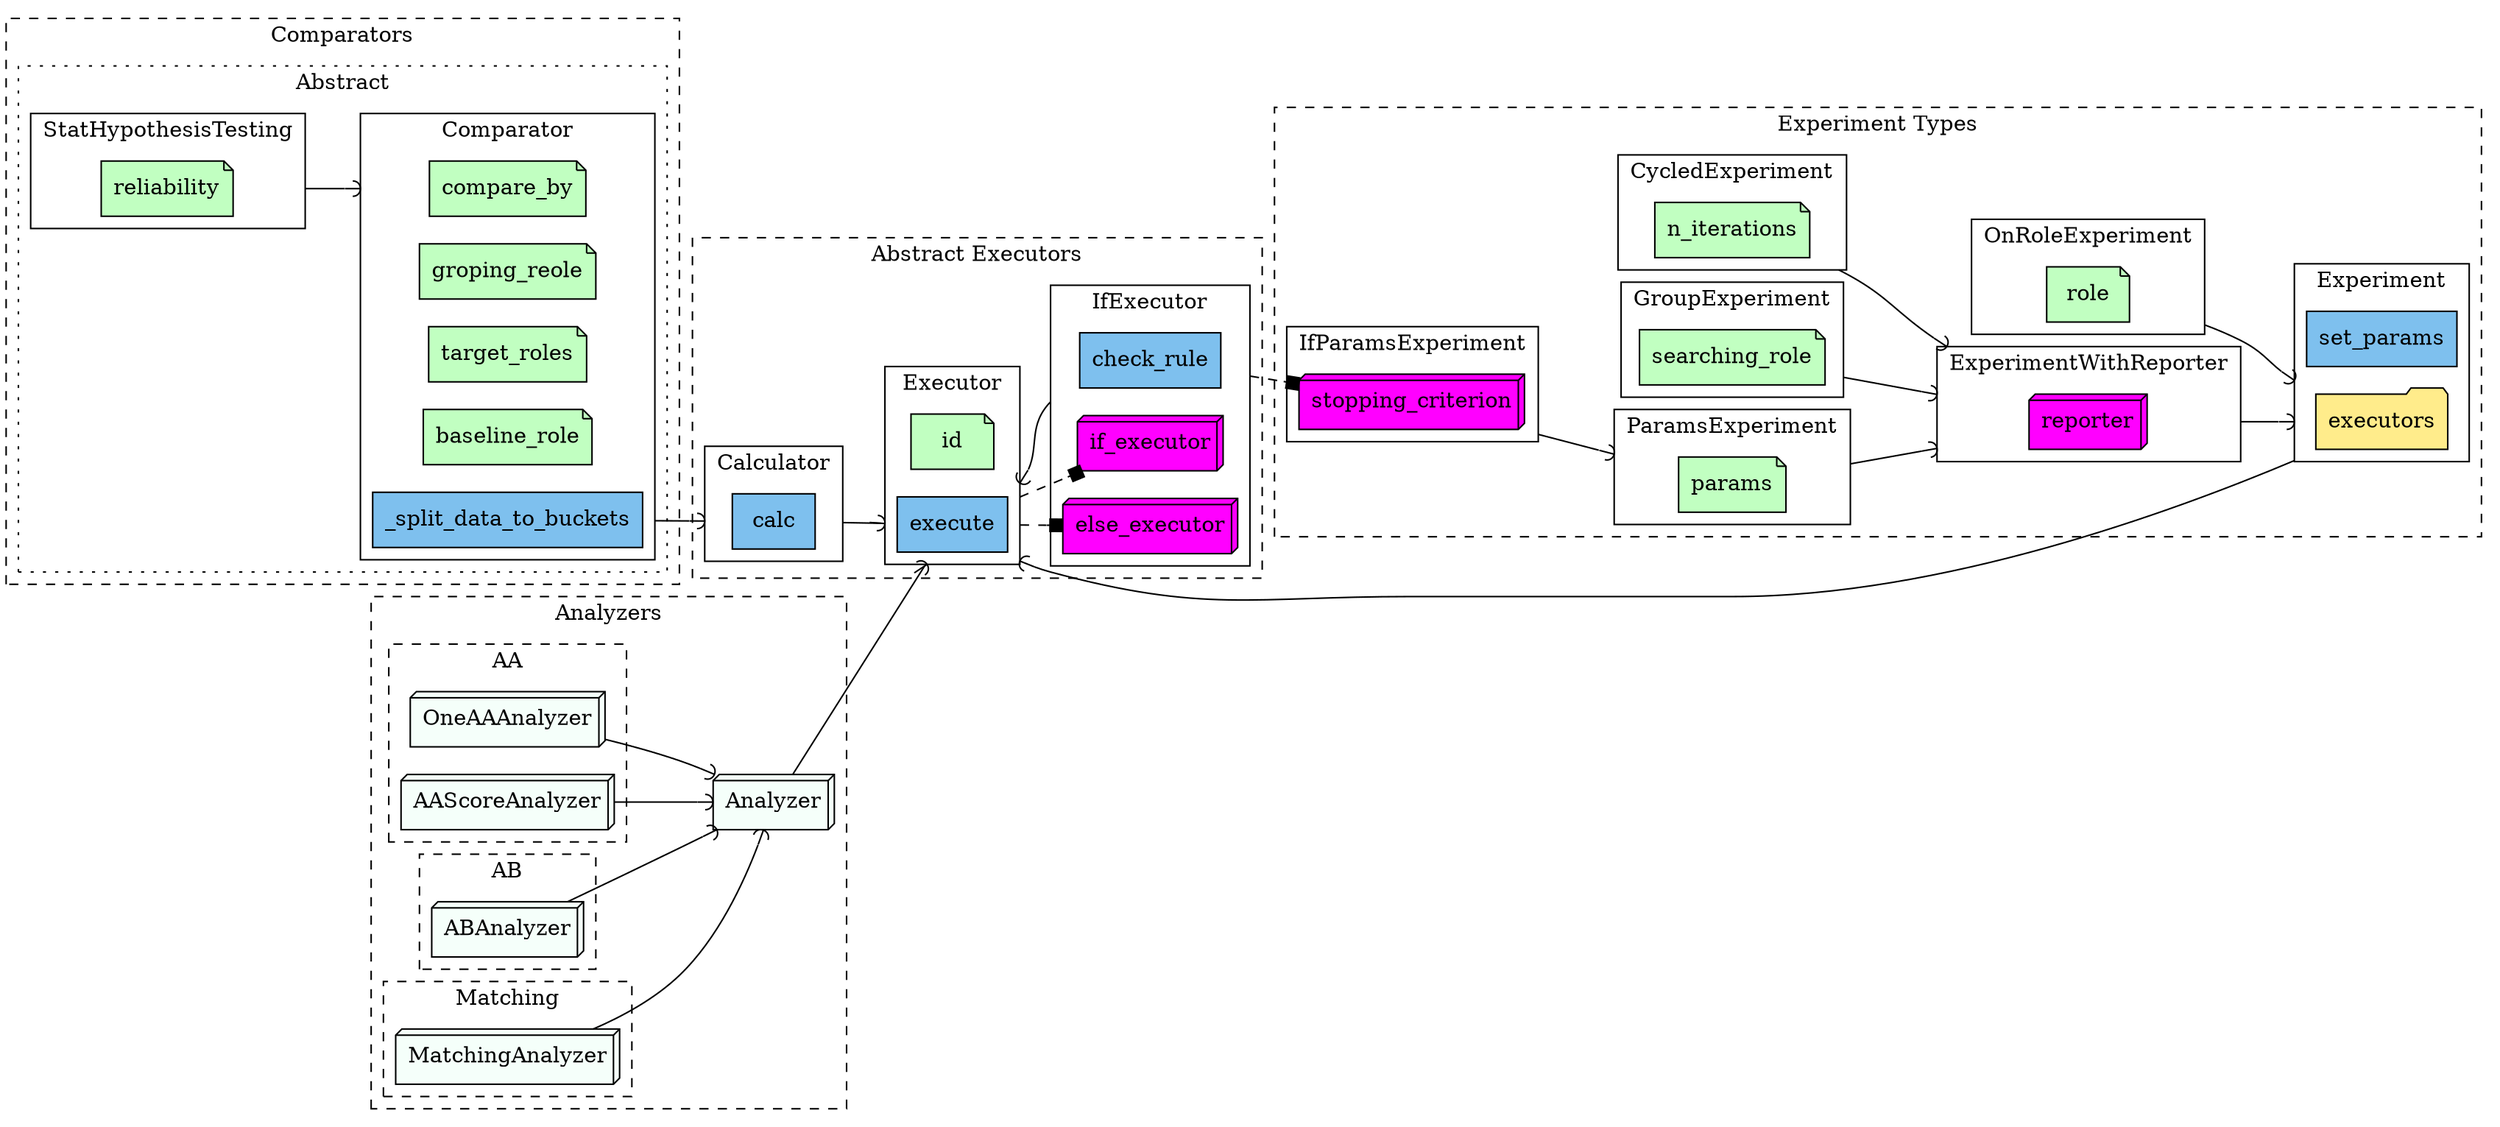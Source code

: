 digraph Architecture{
    rankdir=LR
    node[style="filled"]
    compound=true

    subgraph atributes{
        node[shape=note, fillcolor=darkseagreen1]
        id
        role
        n_iterations
        searching_role
        params
        compare_by
        groping_reole,
        target_roles,
        baseline_role
        reliability
    }

    subgraph functions{
        node[shape=box, fillcolor=skyblue2]
        execute
        calc
        check_rule
        set_params
        _split_data_to_buckets
    }

    subgraph objects{
        node[shape=box3d, fillcolor=fuchsia]
        if_executor
        else_executor
        reporter
        stopping_criterion
        // Analyzers----------------
        analyzer[label="Analyzer", fillcolor=mintcream]
        one_aa_analyzer[label="OneAAAnalyzer", fillcolor=mintcream]
        aa_score_analyzer[label="AAScoreAnalyzer", fillcolor=mintcream]
        ab_analyzer[label="ABAnalyzer", fillcolor=mintcream]
        matching_analyzer[label="MatchingAnalyzer", fillcolor=mintcream]
    }

    subgraph collections{
        node[shape=folder, fillcolor=lightgoldenrod1]
        executors
    }

    subgraph cluster_abstract_executors{
        graph[label="Abstract Executors", style="dashed"]

         subgraph cluster_executor{
        graph[label="Executor", style="solid"]
        id
        execute
        }

        subgraph cluster_calculator{
            graph[label="Calculator", style="solid"]
            calc
        }
        calc -> execute [        
            arrowhead=curve
            ltail=cluster_calculator
            lhead=cluster_executor
        ]

        subgraph cluster_if_executor{
            graph[label="IfExecutor", style="solid"]
            check_rule
            if_executor
            else_executor
        }
        check_rule -> execute [        
            arrowhead=curve
            ltail=cluster_if_executor
            lhead=cluster_executor
        ]
        execute -> {if_executor, else_executor} [
            style=dashed
            arrowhead=box
            ltail=cluster_executor
        ]
    }

    subgraph cluster_experiments{
        graph[label="Experiment Types", style="dashed"]

        subgraph cluster_experiment{
            graph[label="Experiment", style="solid"]
            executors
            set_params
        }
        executors -> execute [        
            arrowhead=curve
            ltail=cluster_experiment
            lhead=cluster_executor
        ]

        subgraph cluster_on_role_experiment{
            graph[label="OnRoleExperiment", style="solid"]
            role
        }
        role -> executors [        
            arrowhead=curve
            ltail=cluster_on_role_experiment
            lhead=cluster_experiment
        ]

        subgraph cluster_experiment_with_reporter{
            graph[label="ExperimentWithReporter", style="solid"]
            reporter
        }
        reporter -> executors [        
            arrowhead=curve
            ltail=cluster_experiment_with_reporter
            lhead=cluster_experiment
        ]

        subgraph cluster_cycled_experiment{
            graph[label="CycledExperiment", style="solid"]
            n_iterations
        }
        n_iterations -> reporter [        
            arrowhead=curve
            ltail=cluster_cycled_experiment
            lhead=cluster_experiment_with_reporter
        ]

        subgraph cluster_group_experiment{
            graph[label="GroupExperiment", style="solid"]
            searching_role
        }
        searching_role -> reporter [        
            arrowhead=curve
            ltail=cluster_group_experiment
            lhead=cluster_experiment_with_reporter
        ]

        subgraph cluster_params_experiment{
            graph[label="ParamsExperiment", style="solid"]
            params
        }
        params -> reporter [        
            arrowhead=curve
            ltail=cluster_params_experiment
            lhead=cluster_experiment_with_reporter
        ]

        subgraph cluster_if_params_experiment{
            graph[label="IfParamsExperiment", style="solid"]
            stopping_criterion
        }
        stopping_criterion -> params [        
            arrowhead=curve
            ltail=cluster_if_params_experiment
            lhead=cluster_params_experiment
        ]
        check_rule -> stopping_criterion [
            style=dashed
            arrowhead=box
            ltail=cluster_if_executor
        ]
    }

    subgraph cluster_analyzers{
        graph[label="Analyzers", style="dashed"]
        analyzer
        subgraph cluster_aa_analyzers{
            graph[label="AA", style="dashed"]
            one_aa_analyzer
            aa_score_analyzer
        }
        subgraph cluster_ab_analyzers{
            graph[label="AB", style="dashed"]
            ab_analyzer
        }
        subgraph cluster_matching_analyzers{
            graph[label="Matching", style="dashed"]
            matching_analyzer
        }
        analyzer -> execute [        
            arrowhead=curve
            lhead=cluster_executor
        ]

        {
            one_aa_analyzer,
            aa_score_analyzer,
            ab_analyzer,
            matching_analyzer
        } -> analyzer [arrowhead=curve]
    }

    subgraph cluster_comparators{
        graph[label="Comparators", style="dashed"]

        subgraph cluster_abstract_comporators{
            graph[label="Abstract", style="dotted"]

            subgraph cluster_comporator{
                graph[label="Comparator", style="solid"]
                _split_data_to_buckets
                compare_by
                groping_reole
                target_roles
                baseline_role
            }
            _split_data_to_buckets -> calc [        
                arrowhead=curve
                ltail=cluster_comporator
                lhead=cluster_calculator
            ]

            subgraph cluster_stat_hyp_testing{
                graph[label="StatHypothesisTesting", style="solid"]
                reliability
            }
            reliability -> compare_by [        
                arrowhead=curve
                ltail=cluster_stat_hyp_testing
                lhead=cluster_comporator
            ]
        }
    }
}